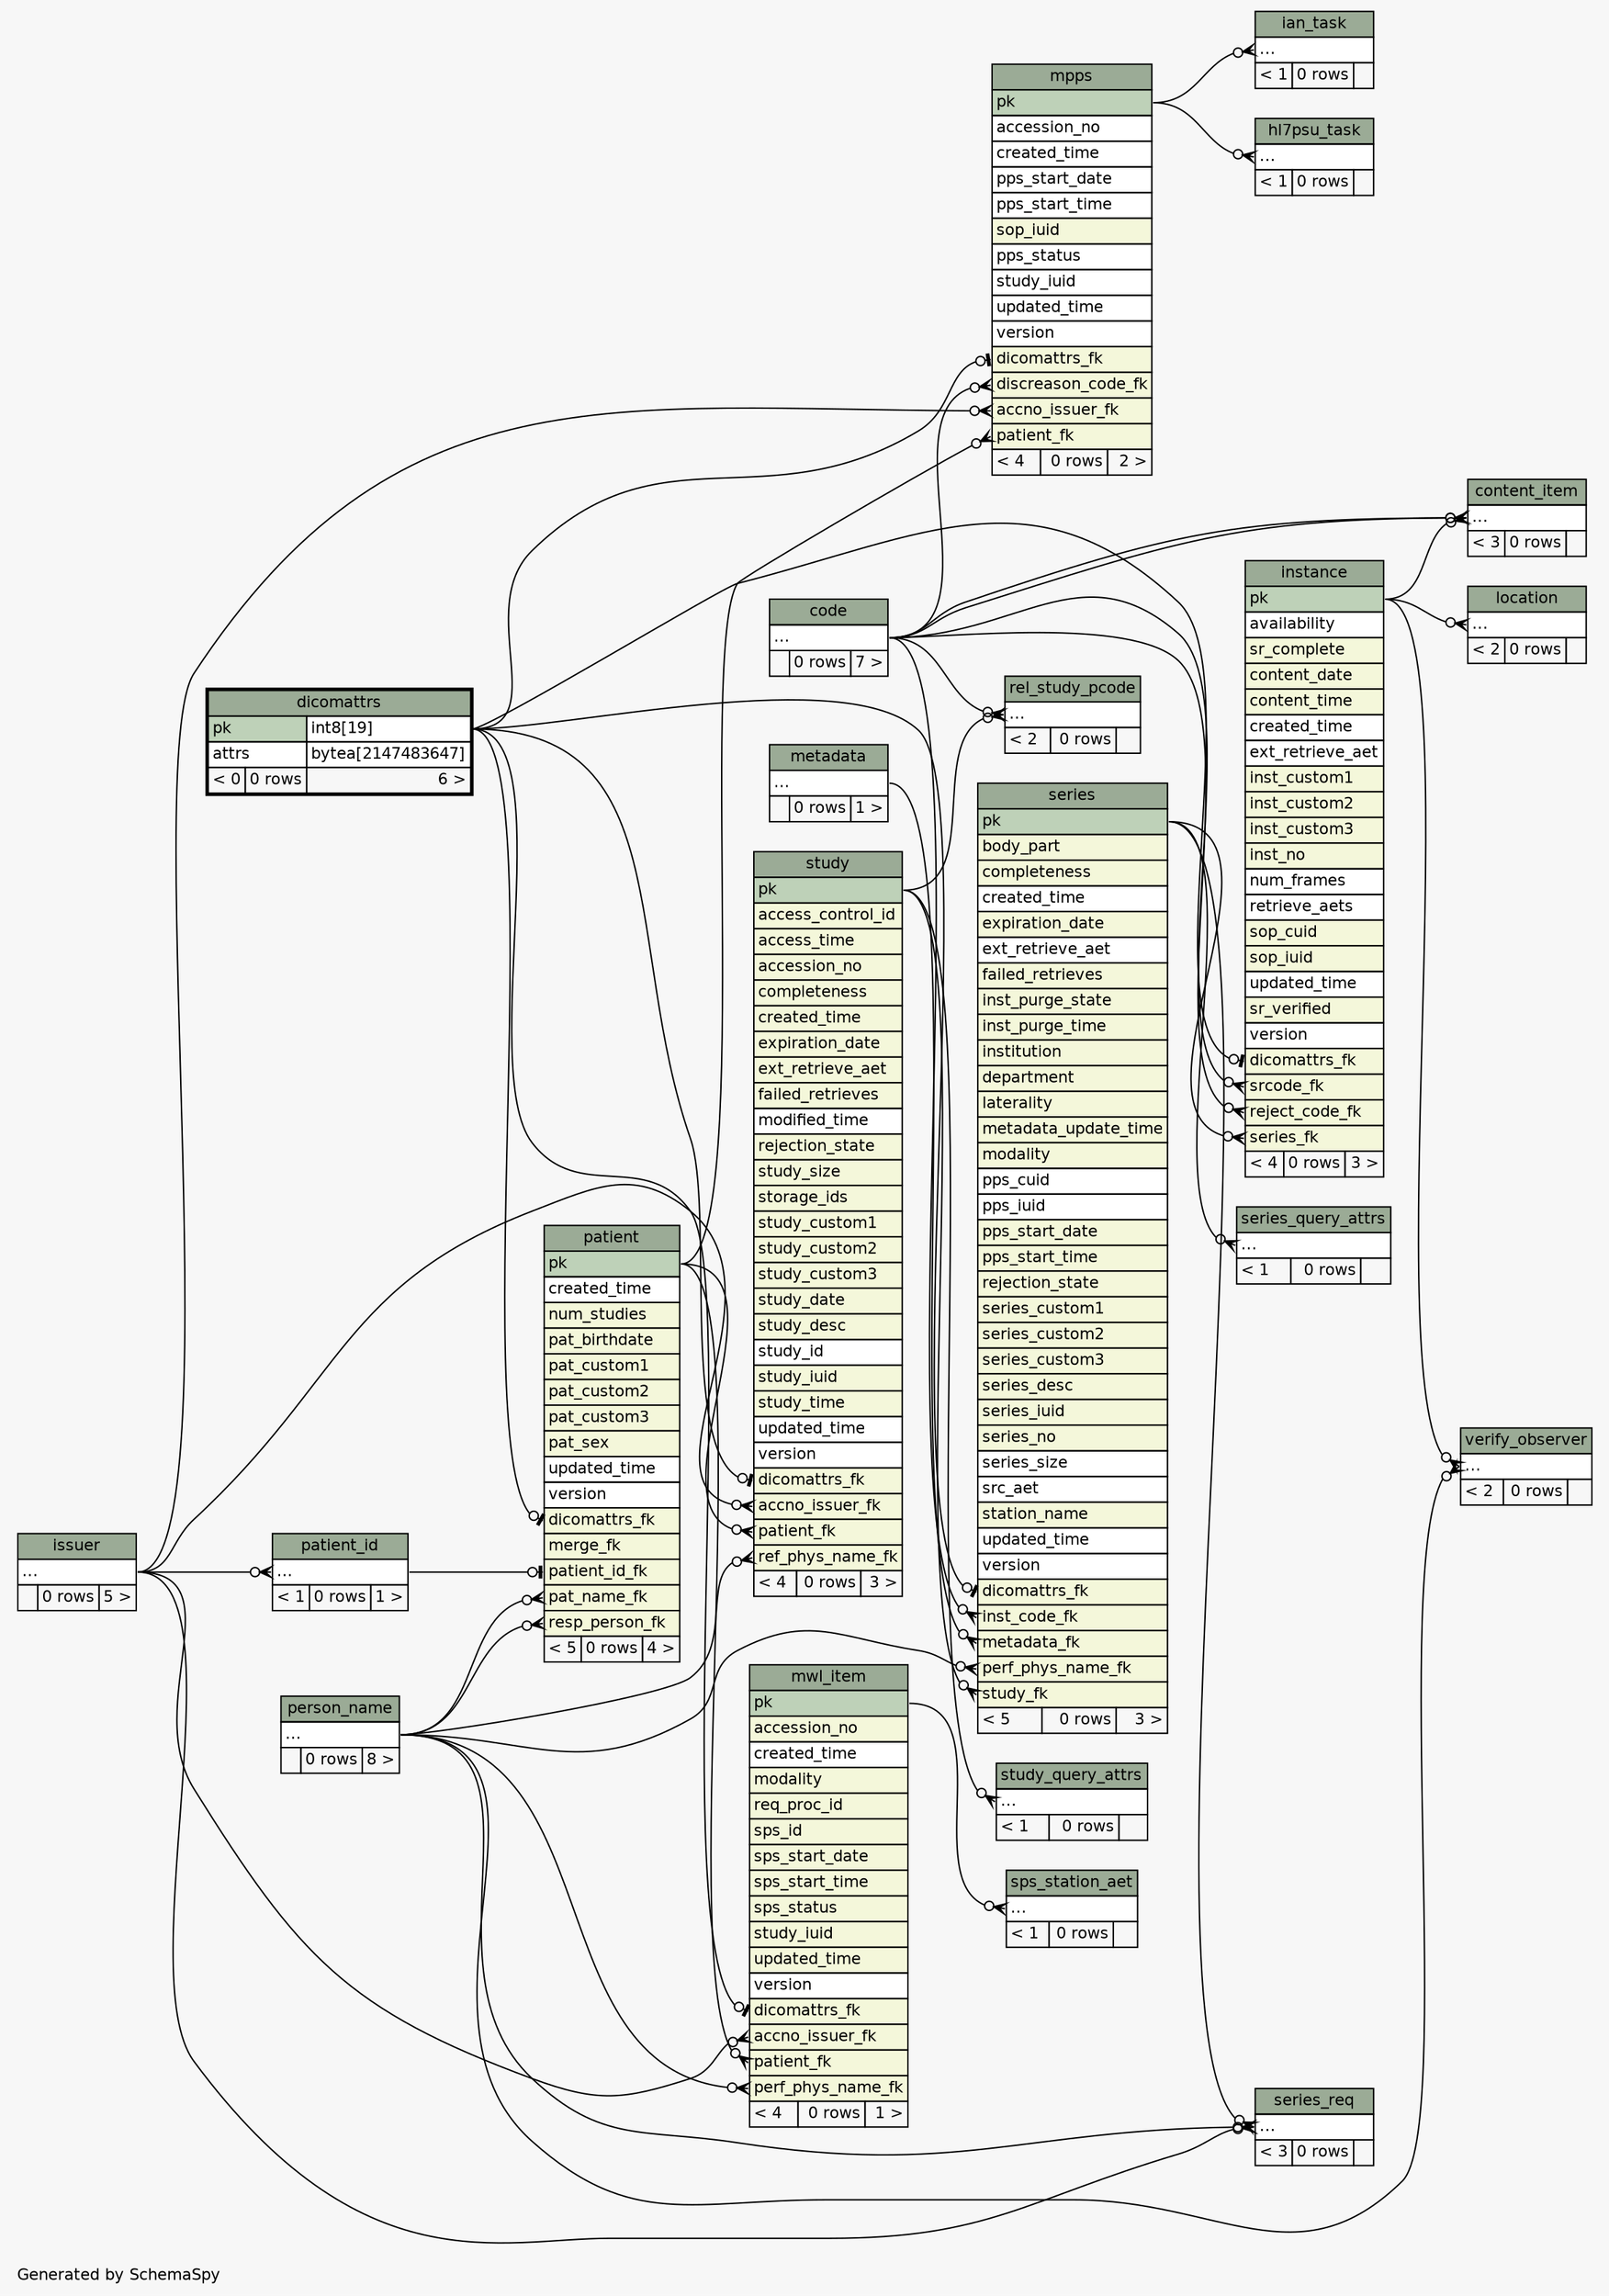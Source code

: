 // dot 2.38.0 on Linux 4.4.0-97-generic
// SchemaSpy rev 590
digraph "twoDegreesRelationshipsDiagram" {
  graph [
    rankdir="RL"
    bgcolor="#f7f7f7"
    label="\nGenerated by SchemaSpy"
    labeljust="l"
    nodesep="0.18"
    ranksep="0.46"
    fontname="Helvetica"
    fontsize="11"
  ];
  node [
    fontname="Helvetica"
    fontsize="11"
    shape="plaintext"
  ];
  edge [
    arrowsize="0.8"
  ];
  "content_item":"elipses":w -> "code":"elipses":e [arrowhead=none dir=back arrowtail=crowodot];
  "content_item":"elipses":w -> "instance":"pk":e [arrowhead=none dir=back arrowtail=crowodot];
  "content_item":"elipses":w -> "code":"elipses":e [arrowhead=none dir=back arrowtail=crowodot];
  "hl7psu_task":"elipses":w -> "mpps":"pk":e [arrowhead=none dir=back arrowtail=crowodot];
  "ian_task":"elipses":w -> "mpps":"pk":e [arrowhead=none dir=back arrowtail=crowodot];
  "instance":"dicomattrs_fk":w -> "dicomattrs":"pk.type":e [arrowhead=none dir=back arrowtail=teeodot];
  "instance":"reject_code_fk":w -> "code":"elipses":e [arrowhead=none dir=back arrowtail=crowodot];
  "instance":"series_fk":w -> "series":"pk":e [arrowhead=none dir=back arrowtail=crowodot];
  "instance":"srcode_fk":w -> "code":"elipses":e [arrowhead=none dir=back arrowtail=crowodot];
  "location":"elipses":w -> "instance":"pk":e [arrowhead=none dir=back arrowtail=crowodot];
  "mpps":"accno_issuer_fk":w -> "issuer":"elipses":e [arrowhead=none dir=back arrowtail=crowodot];
  "mpps":"dicomattrs_fk":w -> "dicomattrs":"pk.type":e [arrowhead=none dir=back arrowtail=teeodot];
  "mpps":"discreason_code_fk":w -> "code":"elipses":e [arrowhead=none dir=back arrowtail=crowodot];
  "mpps":"patient_fk":w -> "patient":"pk":e [arrowhead=none dir=back arrowtail=crowodot];
  "mwl_item":"accno_issuer_fk":w -> "issuer":"elipses":e [arrowhead=none dir=back arrowtail=crowodot];
  "mwl_item":"dicomattrs_fk":w -> "dicomattrs":"pk.type":e [arrowhead=none dir=back arrowtail=teeodot];
  "mwl_item":"patient_fk":w -> "patient":"pk":e [arrowhead=none dir=back arrowtail=crowodot];
  "mwl_item":"perf_phys_name_fk":w -> "person_name":"elipses":e [arrowhead=none dir=back arrowtail=crowodot];
  "patient":"dicomattrs_fk":w -> "dicomattrs":"pk.type":e [arrowhead=none dir=back arrowtail=teeodot];
  "patient":"pat_name_fk":w -> "person_name":"elipses":e [arrowhead=none dir=back arrowtail=crowodot];
  "patient":"patient_id_fk":w -> "patient_id":"elipses":e [arrowhead=none dir=back arrowtail=teeodot];
  "patient":"resp_person_fk":w -> "person_name":"elipses":e [arrowhead=none dir=back arrowtail=crowodot];
  "patient_id":"elipses":w -> "issuer":"elipses":e [arrowhead=none dir=back arrowtail=crowodot];
  "rel_study_pcode":"elipses":w -> "code":"elipses":e [arrowhead=none dir=back arrowtail=crowodot];
  "rel_study_pcode":"elipses":w -> "study":"pk":e [arrowhead=none dir=back arrowtail=crowodot];
  "series":"dicomattrs_fk":w -> "dicomattrs":"pk.type":e [arrowhead=none dir=back arrowtail=teeodot];
  "series":"inst_code_fk":w -> "code":"elipses":e [arrowhead=none dir=back arrowtail=crowodot];
  "series":"metadata_fk":w -> "metadata":"elipses":e [arrowhead=none dir=back arrowtail=crowodot];
  "series":"perf_phys_name_fk":w -> "person_name":"elipses":e [arrowhead=none dir=back arrowtail=crowodot];
  "series":"study_fk":w -> "study":"pk":e [arrowhead=none dir=back arrowtail=crowodot];
  "series_query_attrs":"elipses":w -> "series":"pk":e [arrowhead=none dir=back arrowtail=crowodot];
  "series_req":"elipses":w -> "issuer":"elipses":e [arrowhead=none dir=back arrowtail=crowodot];
  "series_req":"elipses":w -> "person_name":"elipses":e [arrowhead=none dir=back arrowtail=crowodot];
  "series_req":"elipses":w -> "series":"pk":e [arrowhead=none dir=back arrowtail=crowodot];
  "sps_station_aet":"elipses":w -> "mwl_item":"pk":e [arrowhead=none dir=back arrowtail=crowodot];
  "study":"accno_issuer_fk":w -> "issuer":"elipses":e [arrowhead=none dir=back arrowtail=crowodot];
  "study":"dicomattrs_fk":w -> "dicomattrs":"pk.type":e [arrowhead=none dir=back arrowtail=teeodot];
  "study":"patient_fk":w -> "patient":"pk":e [arrowhead=none dir=back arrowtail=crowodot];
  "study":"ref_phys_name_fk":w -> "person_name":"elipses":e [arrowhead=none dir=back arrowtail=crowodot];
  "study_query_attrs":"elipses":w -> "study":"pk":e [arrowhead=none dir=back arrowtail=crowodot];
  "verify_observer":"elipses":w -> "instance":"pk":e [arrowhead=none dir=back arrowtail=crowodot];
  "verify_observer":"elipses":w -> "person_name":"elipses":e [arrowhead=none dir=back arrowtail=crowodot];
  "code" [
    label=<
    <TABLE BORDER="0" CELLBORDER="1" CELLSPACING="0" BGCOLOR="#ffffff">
      <TR><TD COLSPAN="3" BGCOLOR="#9bab96" ALIGN="CENTER">code</TD></TR>
      <TR><TD PORT="elipses" COLSPAN="3" ALIGN="LEFT">...</TD></TR>
      <TR><TD ALIGN="LEFT" BGCOLOR="#f7f7f7">  </TD><TD ALIGN="RIGHT" BGCOLOR="#f7f7f7">0 rows</TD><TD ALIGN="RIGHT" BGCOLOR="#f7f7f7">7 &gt;</TD></TR>
    </TABLE>>
    URL="code.html"
    tooltip="code"
  ];
  "content_item" [
    label=<
    <TABLE BORDER="0" CELLBORDER="1" CELLSPACING="0" BGCOLOR="#ffffff">
      <TR><TD COLSPAN="3" BGCOLOR="#9bab96" ALIGN="CENTER">content_item</TD></TR>
      <TR><TD PORT="elipses" COLSPAN="3" ALIGN="LEFT">...</TD></TR>
      <TR><TD ALIGN="LEFT" BGCOLOR="#f7f7f7">&lt; 3</TD><TD ALIGN="RIGHT" BGCOLOR="#f7f7f7">0 rows</TD><TD ALIGN="RIGHT" BGCOLOR="#f7f7f7">  </TD></TR>
    </TABLE>>
    URL="content_item.html"
    tooltip="content_item"
  ];
  "dicomattrs" [
    label=<
    <TABLE BORDER="2" CELLBORDER="1" CELLSPACING="0" BGCOLOR="#ffffff">
      <TR><TD COLSPAN="3" BGCOLOR="#9bab96" ALIGN="CENTER">dicomattrs</TD></TR>
      <TR><TD PORT="pk" COLSPAN="2" BGCOLOR="#bed1b8" ALIGN="LEFT">pk</TD><TD PORT="pk.type" ALIGN="LEFT">int8[19]</TD></TR>
      <TR><TD PORT="attrs" COLSPAN="2" ALIGN="LEFT">attrs</TD><TD PORT="attrs.type" ALIGN="LEFT">bytea[2147483647]</TD></TR>
      <TR><TD ALIGN="LEFT" BGCOLOR="#f7f7f7">&lt; 0</TD><TD ALIGN="RIGHT" BGCOLOR="#f7f7f7">0 rows</TD><TD ALIGN="RIGHT" BGCOLOR="#f7f7f7">6 &gt;</TD></TR>
    </TABLE>>
    URL="dicomattrs.html"
    tooltip="dicomattrs"
  ];
  "hl7psu_task" [
    label=<
    <TABLE BORDER="0" CELLBORDER="1" CELLSPACING="0" BGCOLOR="#ffffff">
      <TR><TD COLSPAN="3" BGCOLOR="#9bab96" ALIGN="CENTER">hl7psu_task</TD></TR>
      <TR><TD PORT="elipses" COLSPAN="3" ALIGN="LEFT">...</TD></TR>
      <TR><TD ALIGN="LEFT" BGCOLOR="#f7f7f7">&lt; 1</TD><TD ALIGN="RIGHT" BGCOLOR="#f7f7f7">0 rows</TD><TD ALIGN="RIGHT" BGCOLOR="#f7f7f7">  </TD></TR>
    </TABLE>>
    URL="hl7psu_task.html"
    tooltip="hl7psu_task"
  ];
  "ian_task" [
    label=<
    <TABLE BORDER="0" CELLBORDER="1" CELLSPACING="0" BGCOLOR="#ffffff">
      <TR><TD COLSPAN="3" BGCOLOR="#9bab96" ALIGN="CENTER">ian_task</TD></TR>
      <TR><TD PORT="elipses" COLSPAN="3" ALIGN="LEFT">...</TD></TR>
      <TR><TD ALIGN="LEFT" BGCOLOR="#f7f7f7">&lt; 1</TD><TD ALIGN="RIGHT" BGCOLOR="#f7f7f7">0 rows</TD><TD ALIGN="RIGHT" BGCOLOR="#f7f7f7">  </TD></TR>
    </TABLE>>
    URL="ian_task.html"
    tooltip="ian_task"
  ];
  "instance" [
    label=<
    <TABLE BORDER="0" CELLBORDER="1" CELLSPACING="0" BGCOLOR="#ffffff">
      <TR><TD COLSPAN="3" BGCOLOR="#9bab96" ALIGN="CENTER">instance</TD></TR>
      <TR><TD PORT="pk" COLSPAN="3" BGCOLOR="#bed1b8" ALIGN="LEFT">pk</TD></TR>
      <TR><TD PORT="availability" COLSPAN="3" ALIGN="LEFT">availability</TD></TR>
      <TR><TD PORT="sr_complete" COLSPAN="3" BGCOLOR="#f4f7da" ALIGN="LEFT">sr_complete</TD></TR>
      <TR><TD PORT="content_date" COLSPAN="3" BGCOLOR="#f4f7da" ALIGN="LEFT">content_date</TD></TR>
      <TR><TD PORT="content_time" COLSPAN="3" BGCOLOR="#f4f7da" ALIGN="LEFT">content_time</TD></TR>
      <TR><TD PORT="created_time" COLSPAN="3" ALIGN="LEFT">created_time</TD></TR>
      <TR><TD PORT="ext_retrieve_aet" COLSPAN="3" ALIGN="LEFT">ext_retrieve_aet</TD></TR>
      <TR><TD PORT="inst_custom1" COLSPAN="3" BGCOLOR="#f4f7da" ALIGN="LEFT">inst_custom1</TD></TR>
      <TR><TD PORT="inst_custom2" COLSPAN="3" BGCOLOR="#f4f7da" ALIGN="LEFT">inst_custom2</TD></TR>
      <TR><TD PORT="inst_custom3" COLSPAN="3" BGCOLOR="#f4f7da" ALIGN="LEFT">inst_custom3</TD></TR>
      <TR><TD PORT="inst_no" COLSPAN="3" BGCOLOR="#f4f7da" ALIGN="LEFT">inst_no</TD></TR>
      <TR><TD PORT="num_frames" COLSPAN="3" ALIGN="LEFT">num_frames</TD></TR>
      <TR><TD PORT="retrieve_aets" COLSPAN="3" ALIGN="LEFT">retrieve_aets</TD></TR>
      <TR><TD PORT="sop_cuid" COLSPAN="3" BGCOLOR="#f4f7da" ALIGN="LEFT">sop_cuid</TD></TR>
      <TR><TD PORT="sop_iuid" COLSPAN="3" BGCOLOR="#f4f7da" ALIGN="LEFT">sop_iuid</TD></TR>
      <TR><TD PORT="updated_time" COLSPAN="3" ALIGN="LEFT">updated_time</TD></TR>
      <TR><TD PORT="sr_verified" COLSPAN="3" BGCOLOR="#f4f7da" ALIGN="LEFT">sr_verified</TD></TR>
      <TR><TD PORT="version" COLSPAN="3" ALIGN="LEFT">version</TD></TR>
      <TR><TD PORT="dicomattrs_fk" COLSPAN="3" BGCOLOR="#f4f7da" ALIGN="LEFT">dicomattrs_fk</TD></TR>
      <TR><TD PORT="srcode_fk" COLSPAN="3" BGCOLOR="#f4f7da" ALIGN="LEFT">srcode_fk</TD></TR>
      <TR><TD PORT="reject_code_fk" COLSPAN="3" BGCOLOR="#f4f7da" ALIGN="LEFT">reject_code_fk</TD></TR>
      <TR><TD PORT="series_fk" COLSPAN="3" BGCOLOR="#f4f7da" ALIGN="LEFT">series_fk</TD></TR>
      <TR><TD ALIGN="LEFT" BGCOLOR="#f7f7f7">&lt; 4</TD><TD ALIGN="RIGHT" BGCOLOR="#f7f7f7">0 rows</TD><TD ALIGN="RIGHT" BGCOLOR="#f7f7f7">3 &gt;</TD></TR>
    </TABLE>>
    URL="instance.html"
    tooltip="instance"
  ];
  "issuer" [
    label=<
    <TABLE BORDER="0" CELLBORDER="1" CELLSPACING="0" BGCOLOR="#ffffff">
      <TR><TD COLSPAN="3" BGCOLOR="#9bab96" ALIGN="CENTER">issuer</TD></TR>
      <TR><TD PORT="elipses" COLSPAN="3" ALIGN="LEFT">...</TD></TR>
      <TR><TD ALIGN="LEFT" BGCOLOR="#f7f7f7">  </TD><TD ALIGN="RIGHT" BGCOLOR="#f7f7f7">0 rows</TD><TD ALIGN="RIGHT" BGCOLOR="#f7f7f7">5 &gt;</TD></TR>
    </TABLE>>
    URL="issuer.html"
    tooltip="issuer"
  ];
  "location" [
    label=<
    <TABLE BORDER="0" CELLBORDER="1" CELLSPACING="0" BGCOLOR="#ffffff">
      <TR><TD COLSPAN="3" BGCOLOR="#9bab96" ALIGN="CENTER">location</TD></TR>
      <TR><TD PORT="elipses" COLSPAN="3" ALIGN="LEFT">...</TD></TR>
      <TR><TD ALIGN="LEFT" BGCOLOR="#f7f7f7">&lt; 2</TD><TD ALIGN="RIGHT" BGCOLOR="#f7f7f7">0 rows</TD><TD ALIGN="RIGHT" BGCOLOR="#f7f7f7">  </TD></TR>
    </TABLE>>
    URL="location.html"
    tooltip="location"
  ];
  "metadata" [
    label=<
    <TABLE BORDER="0" CELLBORDER="1" CELLSPACING="0" BGCOLOR="#ffffff">
      <TR><TD COLSPAN="3" BGCOLOR="#9bab96" ALIGN="CENTER">metadata</TD></TR>
      <TR><TD PORT="elipses" COLSPAN="3" ALIGN="LEFT">...</TD></TR>
      <TR><TD ALIGN="LEFT" BGCOLOR="#f7f7f7">  </TD><TD ALIGN="RIGHT" BGCOLOR="#f7f7f7">0 rows</TD><TD ALIGN="RIGHT" BGCOLOR="#f7f7f7">1 &gt;</TD></TR>
    </TABLE>>
    URL="metadata.html"
    tooltip="metadata"
  ];
  "mpps" [
    label=<
    <TABLE BORDER="0" CELLBORDER="1" CELLSPACING="0" BGCOLOR="#ffffff">
      <TR><TD COLSPAN="3" BGCOLOR="#9bab96" ALIGN="CENTER">mpps</TD></TR>
      <TR><TD PORT="pk" COLSPAN="3" BGCOLOR="#bed1b8" ALIGN="LEFT">pk</TD></TR>
      <TR><TD PORT="accession_no" COLSPAN="3" ALIGN="LEFT">accession_no</TD></TR>
      <TR><TD PORT="created_time" COLSPAN="3" ALIGN="LEFT">created_time</TD></TR>
      <TR><TD PORT="pps_start_date" COLSPAN="3" ALIGN="LEFT">pps_start_date</TD></TR>
      <TR><TD PORT="pps_start_time" COLSPAN="3" ALIGN="LEFT">pps_start_time</TD></TR>
      <TR><TD PORT="sop_iuid" COLSPAN="3" BGCOLOR="#f4f7da" ALIGN="LEFT">sop_iuid</TD></TR>
      <TR><TD PORT="pps_status" COLSPAN="3" ALIGN="LEFT">pps_status</TD></TR>
      <TR><TD PORT="study_iuid" COLSPAN="3" ALIGN="LEFT">study_iuid</TD></TR>
      <TR><TD PORT="updated_time" COLSPAN="3" ALIGN="LEFT">updated_time</TD></TR>
      <TR><TD PORT="version" COLSPAN="3" ALIGN="LEFT">version</TD></TR>
      <TR><TD PORT="dicomattrs_fk" COLSPAN="3" BGCOLOR="#f4f7da" ALIGN="LEFT">dicomattrs_fk</TD></TR>
      <TR><TD PORT="discreason_code_fk" COLSPAN="3" BGCOLOR="#f4f7da" ALIGN="LEFT">discreason_code_fk</TD></TR>
      <TR><TD PORT="accno_issuer_fk" COLSPAN="3" BGCOLOR="#f4f7da" ALIGN="LEFT">accno_issuer_fk</TD></TR>
      <TR><TD PORT="patient_fk" COLSPAN="3" BGCOLOR="#f4f7da" ALIGN="LEFT">patient_fk</TD></TR>
      <TR><TD ALIGN="LEFT" BGCOLOR="#f7f7f7">&lt; 4</TD><TD ALIGN="RIGHT" BGCOLOR="#f7f7f7">0 rows</TD><TD ALIGN="RIGHT" BGCOLOR="#f7f7f7">2 &gt;</TD></TR>
    </TABLE>>
    URL="mpps.html"
    tooltip="mpps"
  ];
  "mwl_item" [
    label=<
    <TABLE BORDER="0" CELLBORDER="1" CELLSPACING="0" BGCOLOR="#ffffff">
      <TR><TD COLSPAN="3" BGCOLOR="#9bab96" ALIGN="CENTER">mwl_item</TD></TR>
      <TR><TD PORT="pk" COLSPAN="3" BGCOLOR="#bed1b8" ALIGN="LEFT">pk</TD></TR>
      <TR><TD PORT="accession_no" COLSPAN="3" BGCOLOR="#f4f7da" ALIGN="LEFT">accession_no</TD></TR>
      <TR><TD PORT="created_time" COLSPAN="3" ALIGN="LEFT">created_time</TD></TR>
      <TR><TD PORT="modality" COLSPAN="3" BGCOLOR="#f4f7da" ALIGN="LEFT">modality</TD></TR>
      <TR><TD PORT="req_proc_id" COLSPAN="3" BGCOLOR="#f4f7da" ALIGN="LEFT">req_proc_id</TD></TR>
      <TR><TD PORT="sps_id" COLSPAN="3" BGCOLOR="#f4f7da" ALIGN="LEFT">sps_id</TD></TR>
      <TR><TD PORT="sps_start_date" COLSPAN="3" BGCOLOR="#f4f7da" ALIGN="LEFT">sps_start_date</TD></TR>
      <TR><TD PORT="sps_start_time" COLSPAN="3" BGCOLOR="#f4f7da" ALIGN="LEFT">sps_start_time</TD></TR>
      <TR><TD PORT="sps_status" COLSPAN="3" BGCOLOR="#f4f7da" ALIGN="LEFT">sps_status</TD></TR>
      <TR><TD PORT="study_iuid" COLSPAN="3" BGCOLOR="#f4f7da" ALIGN="LEFT">study_iuid</TD></TR>
      <TR><TD PORT="updated_time" COLSPAN="3" BGCOLOR="#f4f7da" ALIGN="LEFT">updated_time</TD></TR>
      <TR><TD PORT="version" COLSPAN="3" ALIGN="LEFT">version</TD></TR>
      <TR><TD PORT="dicomattrs_fk" COLSPAN="3" BGCOLOR="#f4f7da" ALIGN="LEFT">dicomattrs_fk</TD></TR>
      <TR><TD PORT="accno_issuer_fk" COLSPAN="3" BGCOLOR="#f4f7da" ALIGN="LEFT">accno_issuer_fk</TD></TR>
      <TR><TD PORT="patient_fk" COLSPAN="3" BGCOLOR="#f4f7da" ALIGN="LEFT">patient_fk</TD></TR>
      <TR><TD PORT="perf_phys_name_fk" COLSPAN="3" BGCOLOR="#f4f7da" ALIGN="LEFT">perf_phys_name_fk</TD></TR>
      <TR><TD ALIGN="LEFT" BGCOLOR="#f7f7f7">&lt; 4</TD><TD ALIGN="RIGHT" BGCOLOR="#f7f7f7">0 rows</TD><TD ALIGN="RIGHT" BGCOLOR="#f7f7f7">1 &gt;</TD></TR>
    </TABLE>>
    URL="mwl_item.html"
    tooltip="mwl_item"
  ];
  "patient" [
    label=<
    <TABLE BORDER="0" CELLBORDER="1" CELLSPACING="0" BGCOLOR="#ffffff">
      <TR><TD COLSPAN="3" BGCOLOR="#9bab96" ALIGN="CENTER">patient</TD></TR>
      <TR><TD PORT="pk" COLSPAN="3" BGCOLOR="#bed1b8" ALIGN="LEFT">pk</TD></TR>
      <TR><TD PORT="created_time" COLSPAN="3" ALIGN="LEFT">created_time</TD></TR>
      <TR><TD PORT="num_studies" COLSPAN="3" BGCOLOR="#f4f7da" ALIGN="LEFT">num_studies</TD></TR>
      <TR><TD PORT="pat_birthdate" COLSPAN="3" BGCOLOR="#f4f7da" ALIGN="LEFT">pat_birthdate</TD></TR>
      <TR><TD PORT="pat_custom1" COLSPAN="3" BGCOLOR="#f4f7da" ALIGN="LEFT">pat_custom1</TD></TR>
      <TR><TD PORT="pat_custom2" COLSPAN="3" BGCOLOR="#f4f7da" ALIGN="LEFT">pat_custom2</TD></TR>
      <TR><TD PORT="pat_custom3" COLSPAN="3" BGCOLOR="#f4f7da" ALIGN="LEFT">pat_custom3</TD></TR>
      <TR><TD PORT="pat_sex" COLSPAN="3" BGCOLOR="#f4f7da" ALIGN="LEFT">pat_sex</TD></TR>
      <TR><TD PORT="updated_time" COLSPAN="3" ALIGN="LEFT">updated_time</TD></TR>
      <TR><TD PORT="version" COLSPAN="3" ALIGN="LEFT">version</TD></TR>
      <TR><TD PORT="dicomattrs_fk" COLSPAN="3" BGCOLOR="#f4f7da" ALIGN="LEFT">dicomattrs_fk</TD></TR>
      <TR><TD PORT="merge_fk" COLSPAN="3" BGCOLOR="#f4f7da" ALIGN="LEFT">merge_fk</TD></TR>
      <TR><TD PORT="patient_id_fk" COLSPAN="3" BGCOLOR="#f4f7da" ALIGN="LEFT">patient_id_fk</TD></TR>
      <TR><TD PORT="pat_name_fk" COLSPAN="3" BGCOLOR="#f4f7da" ALIGN="LEFT">pat_name_fk</TD></TR>
      <TR><TD PORT="resp_person_fk" COLSPAN="3" BGCOLOR="#f4f7da" ALIGN="LEFT">resp_person_fk</TD></TR>
      <TR><TD ALIGN="LEFT" BGCOLOR="#f7f7f7">&lt; 5</TD><TD ALIGN="RIGHT" BGCOLOR="#f7f7f7">0 rows</TD><TD ALIGN="RIGHT" BGCOLOR="#f7f7f7">4 &gt;</TD></TR>
    </TABLE>>
    URL="patient.html"
    tooltip="patient"
  ];
  "patient_id" [
    label=<
    <TABLE BORDER="0" CELLBORDER="1" CELLSPACING="0" BGCOLOR="#ffffff">
      <TR><TD COLSPAN="3" BGCOLOR="#9bab96" ALIGN="CENTER">patient_id</TD></TR>
      <TR><TD PORT="elipses" COLSPAN="3" ALIGN="LEFT">...</TD></TR>
      <TR><TD ALIGN="LEFT" BGCOLOR="#f7f7f7">&lt; 1</TD><TD ALIGN="RIGHT" BGCOLOR="#f7f7f7">0 rows</TD><TD ALIGN="RIGHT" BGCOLOR="#f7f7f7">1 &gt;</TD></TR>
    </TABLE>>
    URL="patient_id.html"
    tooltip="patient_id"
  ];
  "person_name" [
    label=<
    <TABLE BORDER="0" CELLBORDER="1" CELLSPACING="0" BGCOLOR="#ffffff">
      <TR><TD COLSPAN="3" BGCOLOR="#9bab96" ALIGN="CENTER">person_name</TD></TR>
      <TR><TD PORT="elipses" COLSPAN="3" ALIGN="LEFT">...</TD></TR>
      <TR><TD ALIGN="LEFT" BGCOLOR="#f7f7f7">  </TD><TD ALIGN="RIGHT" BGCOLOR="#f7f7f7">0 rows</TD><TD ALIGN="RIGHT" BGCOLOR="#f7f7f7">8 &gt;</TD></TR>
    </TABLE>>
    URL="person_name.html"
    tooltip="person_name"
  ];
  "rel_study_pcode" [
    label=<
    <TABLE BORDER="0" CELLBORDER="1" CELLSPACING="0" BGCOLOR="#ffffff">
      <TR><TD COLSPAN="3" BGCOLOR="#9bab96" ALIGN="CENTER">rel_study_pcode</TD></TR>
      <TR><TD PORT="elipses" COLSPAN="3" ALIGN="LEFT">...</TD></TR>
      <TR><TD ALIGN="LEFT" BGCOLOR="#f7f7f7">&lt; 2</TD><TD ALIGN="RIGHT" BGCOLOR="#f7f7f7">0 rows</TD><TD ALIGN="RIGHT" BGCOLOR="#f7f7f7">  </TD></TR>
    </TABLE>>
    URL="rel_study_pcode.html"
    tooltip="rel_study_pcode"
  ];
  "series" [
    label=<
    <TABLE BORDER="0" CELLBORDER="1" CELLSPACING="0" BGCOLOR="#ffffff">
      <TR><TD COLSPAN="3" BGCOLOR="#9bab96" ALIGN="CENTER">series</TD></TR>
      <TR><TD PORT="pk" COLSPAN="3" BGCOLOR="#bed1b8" ALIGN="LEFT">pk</TD></TR>
      <TR><TD PORT="body_part" COLSPAN="3" BGCOLOR="#f4f7da" ALIGN="LEFT">body_part</TD></TR>
      <TR><TD PORT="completeness" COLSPAN="3" BGCOLOR="#f4f7da" ALIGN="LEFT">completeness</TD></TR>
      <TR><TD PORT="created_time" COLSPAN="3" ALIGN="LEFT">created_time</TD></TR>
      <TR><TD PORT="expiration_date" COLSPAN="3" BGCOLOR="#f4f7da" ALIGN="LEFT">expiration_date</TD></TR>
      <TR><TD PORT="ext_retrieve_aet" COLSPAN="3" ALIGN="LEFT">ext_retrieve_aet</TD></TR>
      <TR><TD PORT="failed_retrieves" COLSPAN="3" BGCOLOR="#f4f7da" ALIGN="LEFT">failed_retrieves</TD></TR>
      <TR><TD PORT="inst_purge_state" COLSPAN="3" BGCOLOR="#f4f7da" ALIGN="LEFT">inst_purge_state</TD></TR>
      <TR><TD PORT="inst_purge_time" COLSPAN="3" BGCOLOR="#f4f7da" ALIGN="LEFT">inst_purge_time</TD></TR>
      <TR><TD PORT="institution" COLSPAN="3" BGCOLOR="#f4f7da" ALIGN="LEFT">institution</TD></TR>
      <TR><TD PORT="department" COLSPAN="3" BGCOLOR="#f4f7da" ALIGN="LEFT">department</TD></TR>
      <TR><TD PORT="laterality" COLSPAN="3" BGCOLOR="#f4f7da" ALIGN="LEFT">laterality</TD></TR>
      <TR><TD PORT="metadata_update_time" COLSPAN="3" BGCOLOR="#f4f7da" ALIGN="LEFT">metadata_update_time</TD></TR>
      <TR><TD PORT="modality" COLSPAN="3" BGCOLOR="#f4f7da" ALIGN="LEFT">modality</TD></TR>
      <TR><TD PORT="pps_cuid" COLSPAN="3" ALIGN="LEFT">pps_cuid</TD></TR>
      <TR><TD PORT="pps_iuid" COLSPAN="3" ALIGN="LEFT">pps_iuid</TD></TR>
      <TR><TD PORT="pps_start_date" COLSPAN="3" BGCOLOR="#f4f7da" ALIGN="LEFT">pps_start_date</TD></TR>
      <TR><TD PORT="pps_start_time" COLSPAN="3" BGCOLOR="#f4f7da" ALIGN="LEFT">pps_start_time</TD></TR>
      <TR><TD PORT="rejection_state" COLSPAN="3" BGCOLOR="#f4f7da" ALIGN="LEFT">rejection_state</TD></TR>
      <TR><TD PORT="series_custom1" COLSPAN="3" BGCOLOR="#f4f7da" ALIGN="LEFT">series_custom1</TD></TR>
      <TR><TD PORT="series_custom2" COLSPAN="3" BGCOLOR="#f4f7da" ALIGN="LEFT">series_custom2</TD></TR>
      <TR><TD PORT="series_custom3" COLSPAN="3" BGCOLOR="#f4f7da" ALIGN="LEFT">series_custom3</TD></TR>
      <TR><TD PORT="series_desc" COLSPAN="3" BGCOLOR="#f4f7da" ALIGN="LEFT">series_desc</TD></TR>
      <TR><TD PORT="series_iuid" COLSPAN="3" BGCOLOR="#f4f7da" ALIGN="LEFT">series_iuid</TD></TR>
      <TR><TD PORT="series_no" COLSPAN="3" BGCOLOR="#f4f7da" ALIGN="LEFT">series_no</TD></TR>
      <TR><TD PORT="series_size" COLSPAN="3" ALIGN="LEFT">series_size</TD></TR>
      <TR><TD PORT="src_aet" COLSPAN="3" ALIGN="LEFT">src_aet</TD></TR>
      <TR><TD PORT="station_name" COLSPAN="3" BGCOLOR="#f4f7da" ALIGN="LEFT">station_name</TD></TR>
      <TR><TD PORT="updated_time" COLSPAN="3" ALIGN="LEFT">updated_time</TD></TR>
      <TR><TD PORT="version" COLSPAN="3" ALIGN="LEFT">version</TD></TR>
      <TR><TD PORT="dicomattrs_fk" COLSPAN="3" BGCOLOR="#f4f7da" ALIGN="LEFT">dicomattrs_fk</TD></TR>
      <TR><TD PORT="inst_code_fk" COLSPAN="3" BGCOLOR="#f4f7da" ALIGN="LEFT">inst_code_fk</TD></TR>
      <TR><TD PORT="metadata_fk" COLSPAN="3" BGCOLOR="#f4f7da" ALIGN="LEFT">metadata_fk</TD></TR>
      <TR><TD PORT="perf_phys_name_fk" COLSPAN="3" BGCOLOR="#f4f7da" ALIGN="LEFT">perf_phys_name_fk</TD></TR>
      <TR><TD PORT="study_fk" COLSPAN="3" BGCOLOR="#f4f7da" ALIGN="LEFT">study_fk</TD></TR>
      <TR><TD ALIGN="LEFT" BGCOLOR="#f7f7f7">&lt; 5</TD><TD ALIGN="RIGHT" BGCOLOR="#f7f7f7">0 rows</TD><TD ALIGN="RIGHT" BGCOLOR="#f7f7f7">3 &gt;</TD></TR>
    </TABLE>>
    URL="series.html"
    tooltip="series"
  ];
  "series_query_attrs" [
    label=<
    <TABLE BORDER="0" CELLBORDER="1" CELLSPACING="0" BGCOLOR="#ffffff">
      <TR><TD COLSPAN="3" BGCOLOR="#9bab96" ALIGN="CENTER">series_query_attrs</TD></TR>
      <TR><TD PORT="elipses" COLSPAN="3" ALIGN="LEFT">...</TD></TR>
      <TR><TD ALIGN="LEFT" BGCOLOR="#f7f7f7">&lt; 1</TD><TD ALIGN="RIGHT" BGCOLOR="#f7f7f7">0 rows</TD><TD ALIGN="RIGHT" BGCOLOR="#f7f7f7">  </TD></TR>
    </TABLE>>
    URL="series_query_attrs.html"
    tooltip="series_query_attrs"
  ];
  "series_req" [
    label=<
    <TABLE BORDER="0" CELLBORDER="1" CELLSPACING="0" BGCOLOR="#ffffff">
      <TR><TD COLSPAN="3" BGCOLOR="#9bab96" ALIGN="CENTER">series_req</TD></TR>
      <TR><TD PORT="elipses" COLSPAN="3" ALIGN="LEFT">...</TD></TR>
      <TR><TD ALIGN="LEFT" BGCOLOR="#f7f7f7">&lt; 3</TD><TD ALIGN="RIGHT" BGCOLOR="#f7f7f7">0 rows</TD><TD ALIGN="RIGHT" BGCOLOR="#f7f7f7">  </TD></TR>
    </TABLE>>
    URL="series_req.html"
    tooltip="series_req"
  ];
  "sps_station_aet" [
    label=<
    <TABLE BORDER="0" CELLBORDER="1" CELLSPACING="0" BGCOLOR="#ffffff">
      <TR><TD COLSPAN="3" BGCOLOR="#9bab96" ALIGN="CENTER">sps_station_aet</TD></TR>
      <TR><TD PORT="elipses" COLSPAN="3" ALIGN="LEFT">...</TD></TR>
      <TR><TD ALIGN="LEFT" BGCOLOR="#f7f7f7">&lt; 1</TD><TD ALIGN="RIGHT" BGCOLOR="#f7f7f7">0 rows</TD><TD ALIGN="RIGHT" BGCOLOR="#f7f7f7">  </TD></TR>
    </TABLE>>
    URL="sps_station_aet.html"
    tooltip="sps_station_aet"
  ];
  "study" [
    label=<
    <TABLE BORDER="0" CELLBORDER="1" CELLSPACING="0" BGCOLOR="#ffffff">
      <TR><TD COLSPAN="3" BGCOLOR="#9bab96" ALIGN="CENTER">study</TD></TR>
      <TR><TD PORT="pk" COLSPAN="3" BGCOLOR="#bed1b8" ALIGN="LEFT">pk</TD></TR>
      <TR><TD PORT="access_control_id" COLSPAN="3" BGCOLOR="#f4f7da" ALIGN="LEFT">access_control_id</TD></TR>
      <TR><TD PORT="access_time" COLSPAN="3" BGCOLOR="#f4f7da" ALIGN="LEFT">access_time</TD></TR>
      <TR><TD PORT="accession_no" COLSPAN="3" BGCOLOR="#f4f7da" ALIGN="LEFT">accession_no</TD></TR>
      <TR><TD PORT="completeness" COLSPAN="3" BGCOLOR="#f4f7da" ALIGN="LEFT">completeness</TD></TR>
      <TR><TD PORT="created_time" COLSPAN="3" BGCOLOR="#f4f7da" ALIGN="LEFT">created_time</TD></TR>
      <TR><TD PORT="expiration_date" COLSPAN="3" BGCOLOR="#f4f7da" ALIGN="LEFT">expiration_date</TD></TR>
      <TR><TD PORT="ext_retrieve_aet" COLSPAN="3" BGCOLOR="#f4f7da" ALIGN="LEFT">ext_retrieve_aet</TD></TR>
      <TR><TD PORT="failed_retrieves" COLSPAN="3" BGCOLOR="#f4f7da" ALIGN="LEFT">failed_retrieves</TD></TR>
      <TR><TD PORT="modified_time" COLSPAN="3" ALIGN="LEFT">modified_time</TD></TR>
      <TR><TD PORT="rejection_state" COLSPAN="3" BGCOLOR="#f4f7da" ALIGN="LEFT">rejection_state</TD></TR>
      <TR><TD PORT="study_size" COLSPAN="3" BGCOLOR="#f4f7da" ALIGN="LEFT">study_size</TD></TR>
      <TR><TD PORT="storage_ids" COLSPAN="3" BGCOLOR="#f4f7da" ALIGN="LEFT">storage_ids</TD></TR>
      <TR><TD PORT="study_custom1" COLSPAN="3" BGCOLOR="#f4f7da" ALIGN="LEFT">study_custom1</TD></TR>
      <TR><TD PORT="study_custom2" COLSPAN="3" BGCOLOR="#f4f7da" ALIGN="LEFT">study_custom2</TD></TR>
      <TR><TD PORT="study_custom3" COLSPAN="3" BGCOLOR="#f4f7da" ALIGN="LEFT">study_custom3</TD></TR>
      <TR><TD PORT="study_date" COLSPAN="3" BGCOLOR="#f4f7da" ALIGN="LEFT">study_date</TD></TR>
      <TR><TD PORT="study_desc" COLSPAN="3" BGCOLOR="#f4f7da" ALIGN="LEFT">study_desc</TD></TR>
      <TR><TD PORT="study_id" COLSPAN="3" ALIGN="LEFT">study_id</TD></TR>
      <TR><TD PORT="study_iuid" COLSPAN="3" BGCOLOR="#f4f7da" ALIGN="LEFT">study_iuid</TD></TR>
      <TR><TD PORT="study_time" COLSPAN="3" BGCOLOR="#f4f7da" ALIGN="LEFT">study_time</TD></TR>
      <TR><TD PORT="updated_time" COLSPAN="3" ALIGN="LEFT">updated_time</TD></TR>
      <TR><TD PORT="version" COLSPAN="3" ALIGN="LEFT">version</TD></TR>
      <TR><TD PORT="dicomattrs_fk" COLSPAN="3" BGCOLOR="#f4f7da" ALIGN="LEFT">dicomattrs_fk</TD></TR>
      <TR><TD PORT="accno_issuer_fk" COLSPAN="3" BGCOLOR="#f4f7da" ALIGN="LEFT">accno_issuer_fk</TD></TR>
      <TR><TD PORT="patient_fk" COLSPAN="3" BGCOLOR="#f4f7da" ALIGN="LEFT">patient_fk</TD></TR>
      <TR><TD PORT="ref_phys_name_fk" COLSPAN="3" BGCOLOR="#f4f7da" ALIGN="LEFT">ref_phys_name_fk</TD></TR>
      <TR><TD ALIGN="LEFT" BGCOLOR="#f7f7f7">&lt; 4</TD><TD ALIGN="RIGHT" BGCOLOR="#f7f7f7">0 rows</TD><TD ALIGN="RIGHT" BGCOLOR="#f7f7f7">3 &gt;</TD></TR>
    </TABLE>>
    URL="study.html"
    tooltip="study"
  ];
  "study_query_attrs" [
    label=<
    <TABLE BORDER="0" CELLBORDER="1" CELLSPACING="0" BGCOLOR="#ffffff">
      <TR><TD COLSPAN="3" BGCOLOR="#9bab96" ALIGN="CENTER">study_query_attrs</TD></TR>
      <TR><TD PORT="elipses" COLSPAN="3" ALIGN="LEFT">...</TD></TR>
      <TR><TD ALIGN="LEFT" BGCOLOR="#f7f7f7">&lt; 1</TD><TD ALIGN="RIGHT" BGCOLOR="#f7f7f7">0 rows</TD><TD ALIGN="RIGHT" BGCOLOR="#f7f7f7">  </TD></TR>
    </TABLE>>
    URL="study_query_attrs.html"
    tooltip="study_query_attrs"
  ];
  "verify_observer" [
    label=<
    <TABLE BORDER="0" CELLBORDER="1" CELLSPACING="0" BGCOLOR="#ffffff">
      <TR><TD COLSPAN="3" BGCOLOR="#9bab96" ALIGN="CENTER">verify_observer</TD></TR>
      <TR><TD PORT="elipses" COLSPAN="3" ALIGN="LEFT">...</TD></TR>
      <TR><TD ALIGN="LEFT" BGCOLOR="#f7f7f7">&lt; 2</TD><TD ALIGN="RIGHT" BGCOLOR="#f7f7f7">0 rows</TD><TD ALIGN="RIGHT" BGCOLOR="#f7f7f7">  </TD></TR>
    </TABLE>>
    URL="verify_observer.html"
    tooltip="verify_observer"
  ];
}
